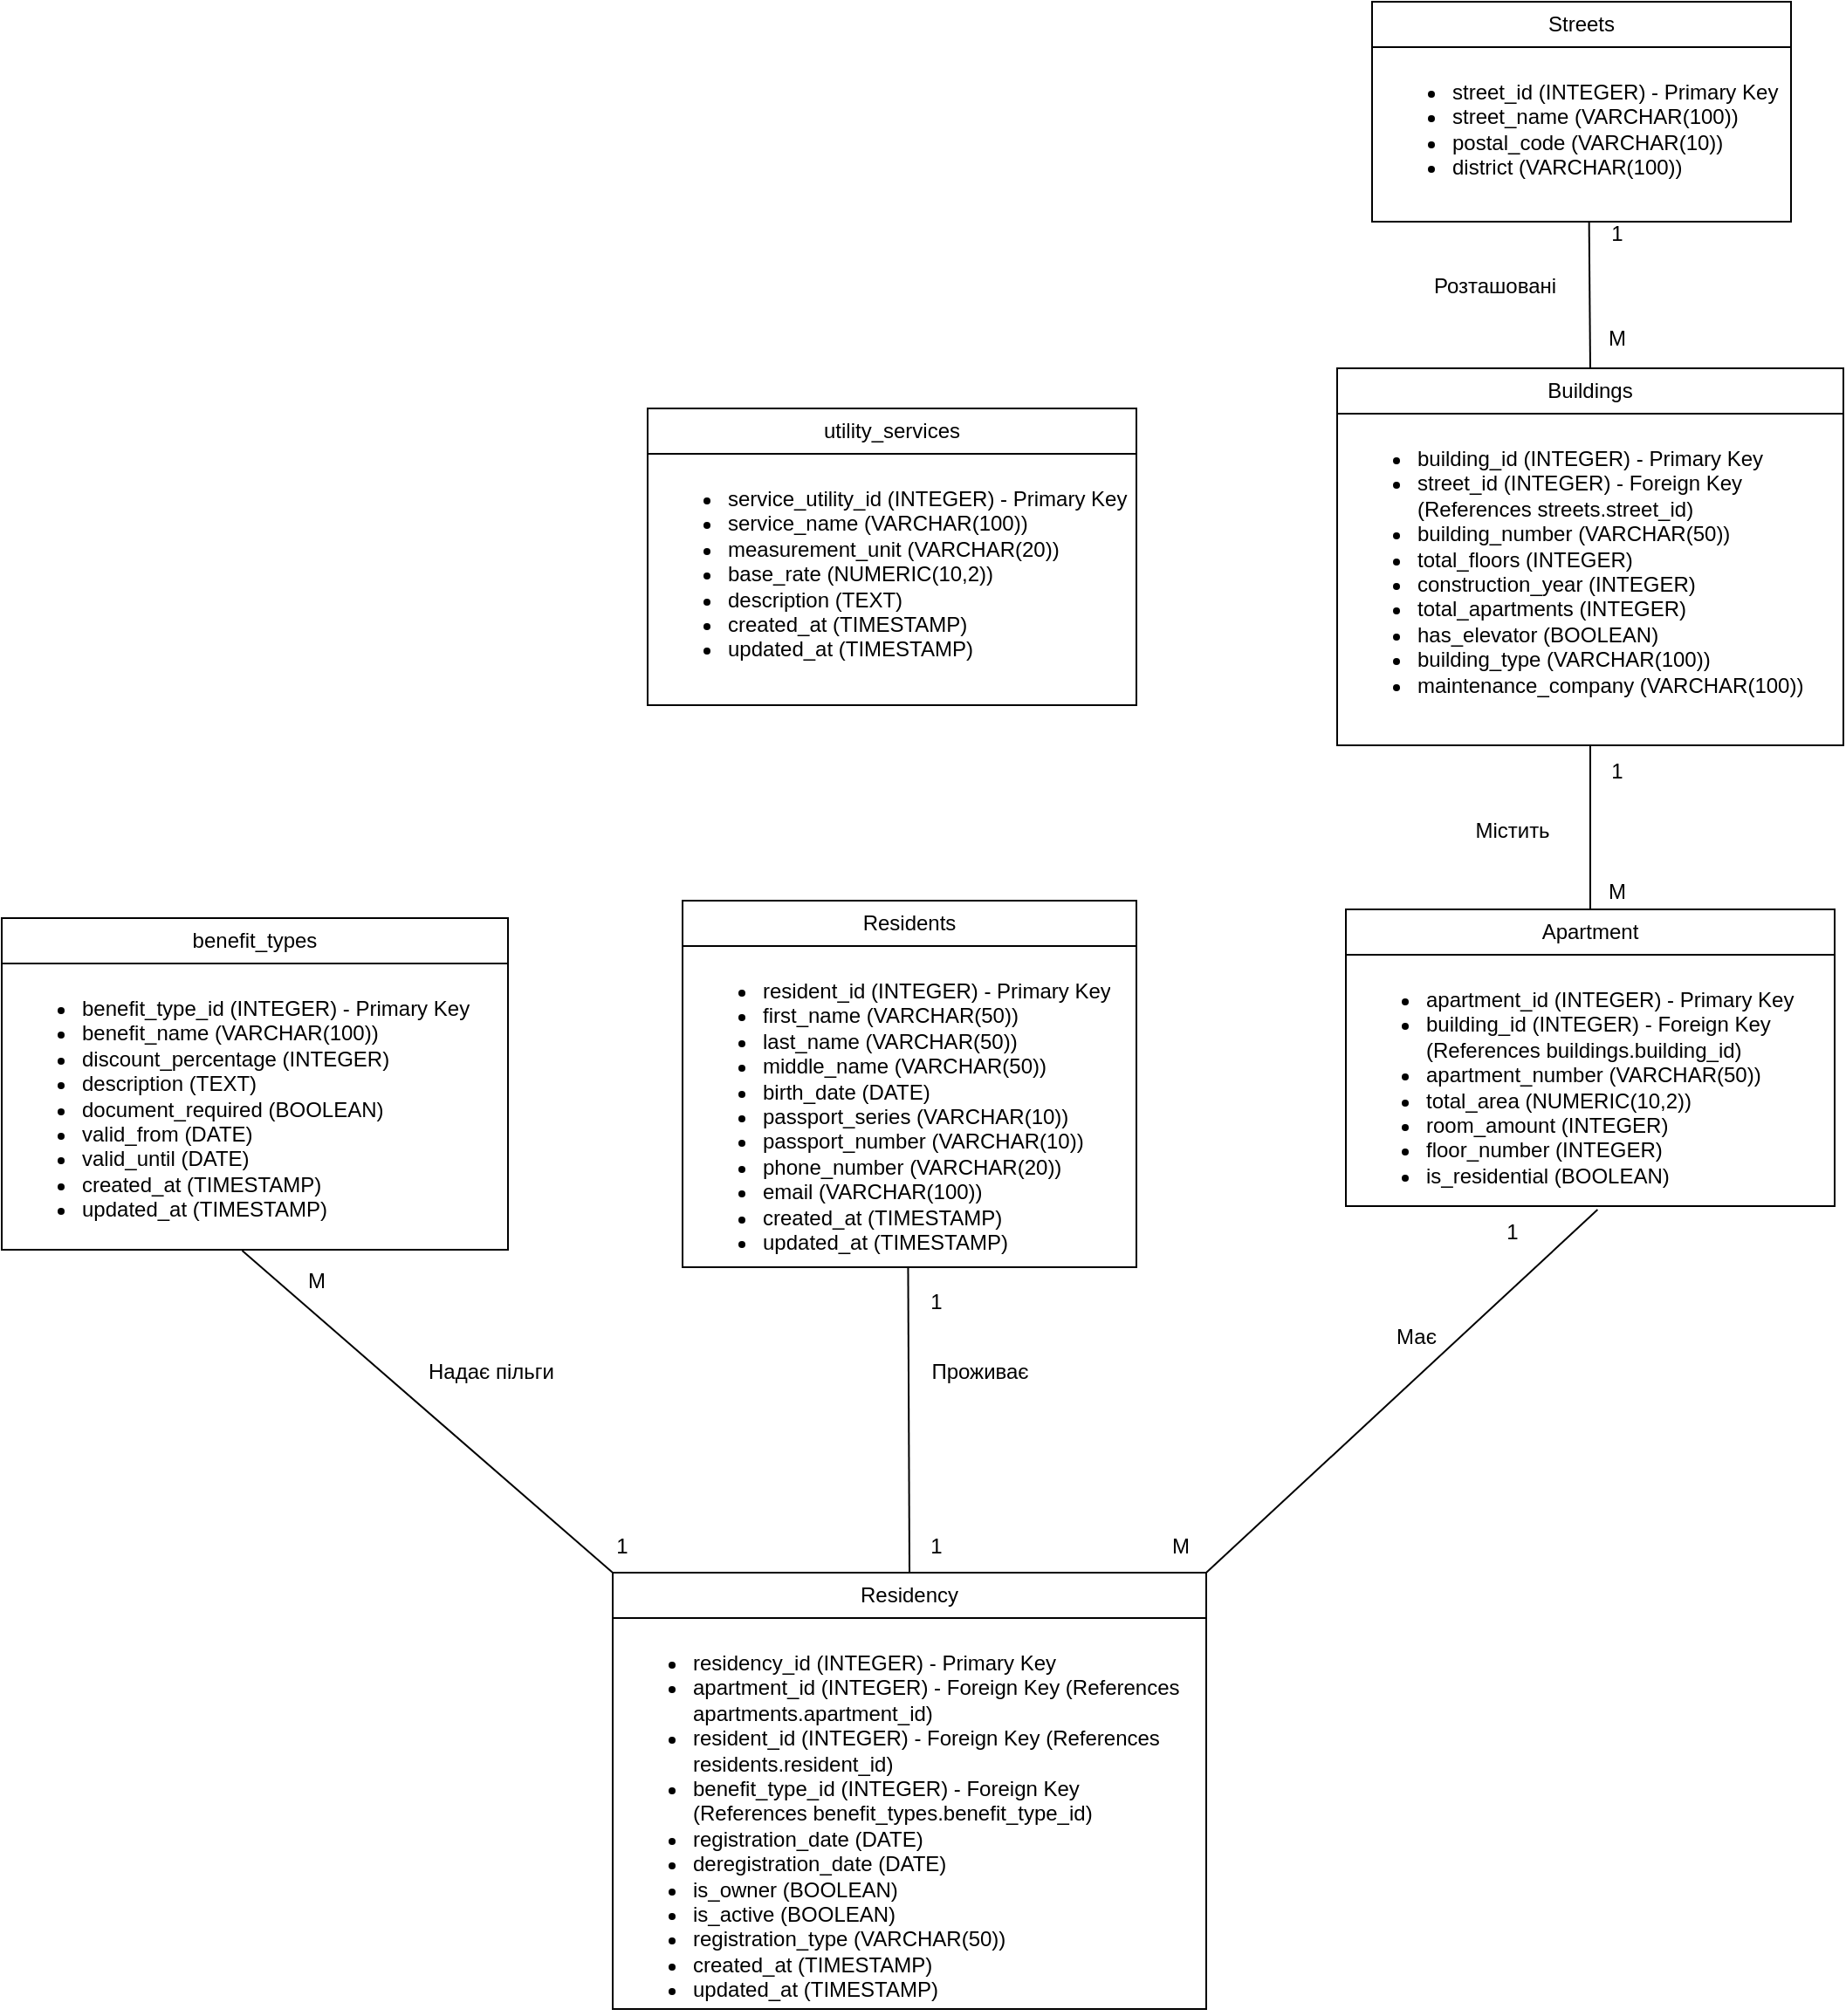 <mxfile version="25.0.1">
  <diagram name="Page-1" id="bnRe_ejI0fqwbNmE97B7">
    <mxGraphModel dx="1526" dy="1039" grid="1" gridSize="10" guides="1" tooltips="1" connect="1" arrows="1" fold="1" page="1" pageScale="1" pageWidth="850" pageHeight="1100" math="0" shadow="0">
      <root>
        <mxCell id="0" />
        <mxCell id="1" parent="0" />
        <mxCell id="Nyzj9Mi_cRwOXTGhpB7W-1" value="benefit_types" style="swimlane;fontStyle=0;childLayout=stackLayout;horizontal=1;startSize=26;fillColor=none;horizontalStack=0;resizeParent=1;resizeParentMax=0;resizeLast=0;collapsible=1;marginBottom=0;whiteSpace=wrap;html=1;" vertex="1" parent="1">
          <mxGeometry x="130" y="595" width="290" height="190" as="geometry" />
        </mxCell>
        <mxCell id="Nyzj9Mi_cRwOXTGhpB7W-2" value="&lt;div&gt;&lt;ul&gt;&lt;li&gt;benefit_type_id (INTEGER) - Primary Key&lt;/li&gt;&lt;li&gt;benefit_name (VARCHAR(100))&lt;/li&gt;&lt;li&gt;discount_percentage (INTEGER)&lt;/li&gt;&lt;li&gt;description (TEXT)&lt;/li&gt;&lt;li&gt;document_required (BOOLEAN)&lt;/li&gt;&lt;li&gt;valid_from (DATE)&lt;/li&gt;&lt;li&gt;valid_until (DATE)&lt;/li&gt;&lt;li&gt;created_at (TIMESTAMP)&lt;/li&gt;&lt;li&gt;updated_at (TIMESTAMP)&lt;/li&gt;&lt;/ul&gt;&lt;/div&gt;" style="text;strokeColor=none;fillColor=none;align=left;verticalAlign=top;spacingLeft=4;spacingRight=4;overflow=hidden;rotatable=0;points=[[0,0.5],[1,0.5]];portConstraint=eastwest;whiteSpace=wrap;html=1;" vertex="1" parent="Nyzj9Mi_cRwOXTGhpB7W-1">
          <mxGeometry y="26" width="290" height="164" as="geometry" />
        </mxCell>
        <mxCell id="Nyzj9Mi_cRwOXTGhpB7W-5" value="Residents" style="swimlane;fontStyle=0;childLayout=stackLayout;horizontal=1;startSize=26;fillColor=none;horizontalStack=0;resizeParent=1;resizeParentMax=0;resizeLast=0;collapsible=1;marginBottom=0;whiteSpace=wrap;html=1;" vertex="1" parent="1">
          <mxGeometry x="520" y="585" width="260" height="210" as="geometry" />
        </mxCell>
        <mxCell id="Nyzj9Mi_cRwOXTGhpB7W-6" value="&lt;div&gt;&lt;ul&gt;&lt;li&gt;resident_id (INTEGER) - Primary Key&lt;/li&gt;&lt;li&gt;first_name (VARCHAR(50))&lt;/li&gt;&lt;li&gt;last_name (VARCHAR(50))&lt;/li&gt;&lt;li&gt;middle_name (VARCHAR(50))&lt;/li&gt;&lt;li&gt;birth_date (DATE)&lt;/li&gt;&lt;li&gt;passport_series (VARCHAR(10))&lt;/li&gt;&lt;li&gt;passport_number (VARCHAR(10))&lt;/li&gt;&lt;li&gt;phone_number (VARCHAR(20))&lt;/li&gt;&lt;li&gt;email (VARCHAR(100))&lt;/li&gt;&lt;li&gt;created_at (TIMESTAMP)&lt;/li&gt;&lt;li&gt;updated_at (TIMESTAMP)&lt;/li&gt;&lt;/ul&gt;&lt;/div&gt;" style="text;strokeColor=none;fillColor=none;align=left;verticalAlign=top;spacingLeft=4;spacingRight=4;overflow=hidden;rotatable=0;points=[[0,0.5],[1,0.5]];portConstraint=eastwest;whiteSpace=wrap;html=1;" vertex="1" parent="Nyzj9Mi_cRwOXTGhpB7W-5">
          <mxGeometry y="26" width="260" height="184" as="geometry" />
        </mxCell>
        <mxCell id="Nyzj9Mi_cRwOXTGhpB7W-9" value="Apartment" style="swimlane;fontStyle=0;childLayout=stackLayout;horizontal=1;startSize=26;fillColor=none;horizontalStack=0;resizeParent=1;resizeParentMax=0;resizeLast=0;collapsible=1;marginBottom=0;whiteSpace=wrap;html=1;" vertex="1" parent="1">
          <mxGeometry x="900" y="590" width="280" height="170" as="geometry" />
        </mxCell>
        <mxCell id="Nyzj9Mi_cRwOXTGhpB7W-10" value="&lt;div&gt;&lt;ul&gt;&lt;li&gt;apartment_id (INTEGER) - Primary Key&lt;/li&gt;&lt;li&gt;building_id (INTEGER) - Foreign Key (References buildings.building_id)&lt;/li&gt;&lt;li&gt;apartment_number (VARCHAR(50))&lt;/li&gt;&lt;li&gt;total_area (NUMERIC(10,2))&lt;/li&gt;&lt;li&gt;room_amount (INTEGER)&lt;/li&gt;&lt;li&gt;floor_number (INTEGER)&lt;/li&gt;&lt;li&gt;is_residential (BOOLEAN)&lt;/li&gt;&lt;/ul&gt;&lt;/div&gt;" style="text;strokeColor=none;fillColor=none;align=left;verticalAlign=top;spacingLeft=4;spacingRight=4;overflow=hidden;rotatable=0;points=[[0,0.5],[1,0.5]];portConstraint=eastwest;whiteSpace=wrap;html=1;" vertex="1" parent="Nyzj9Mi_cRwOXTGhpB7W-9">
          <mxGeometry y="26" width="280" height="144" as="geometry" />
        </mxCell>
        <mxCell id="Nyzj9Mi_cRwOXTGhpB7W-13" value="Residency" style="swimlane;fontStyle=0;childLayout=stackLayout;horizontal=1;startSize=26;fillColor=none;horizontalStack=0;resizeParent=1;resizeParentMax=0;resizeLast=0;collapsible=1;marginBottom=0;whiteSpace=wrap;html=1;" vertex="1" parent="1">
          <mxGeometry x="480" y="970" width="340" height="250" as="geometry" />
        </mxCell>
        <mxCell id="Nyzj9Mi_cRwOXTGhpB7W-14" value="&lt;div&gt;&lt;ul&gt;&lt;li&gt;residency_id (INTEGER) - Primary Key&lt;/li&gt;&lt;li&gt;apartment_id (INTEGER) - Foreign Key (References apartments.apartment_id)&lt;/li&gt;&lt;li&gt;resident_id (INTEGER) - Foreign Key (References residents.resident_id)&lt;/li&gt;&lt;li&gt;benefit_type_id (INTEGER) - Foreign Key (References benefit_types.benefit_type_id)&lt;/li&gt;&lt;li&gt;registration_date (DATE)&lt;/li&gt;&lt;li&gt;deregistration_date (DATE)&lt;/li&gt;&lt;li&gt;is_owner (BOOLEAN)&lt;/li&gt;&lt;li&gt;is_active (BOOLEAN)&lt;/li&gt;&lt;li&gt;registration_type (VARCHAR(50))&lt;/li&gt;&lt;li&gt;created_at (TIMESTAMP)&lt;/li&gt;&lt;li&gt;updated_at (TIMESTAMP)&lt;/li&gt;&lt;/ul&gt;&lt;/div&gt;" style="text;strokeColor=none;fillColor=none;align=left;verticalAlign=top;spacingLeft=4;spacingRight=4;overflow=hidden;rotatable=0;points=[[0,0.5],[1,0.5]];portConstraint=eastwest;whiteSpace=wrap;html=1;" vertex="1" parent="Nyzj9Mi_cRwOXTGhpB7W-13">
          <mxGeometry y="26" width="340" height="224" as="geometry" />
        </mxCell>
        <mxCell id="Nyzj9Mi_cRwOXTGhpB7W-21" value="utility_services" style="swimlane;fontStyle=0;childLayout=stackLayout;horizontal=1;startSize=26;fillColor=none;horizontalStack=0;resizeParent=1;resizeParentMax=0;resizeLast=0;collapsible=1;marginBottom=0;whiteSpace=wrap;html=1;" vertex="1" parent="1">
          <mxGeometry x="500" y="303" width="280" height="170" as="geometry" />
        </mxCell>
        <mxCell id="Nyzj9Mi_cRwOXTGhpB7W-24" value="&lt;div&gt;&lt;ul&gt;&lt;li&gt;service_utility_id (INTEGER) - Primary Key&lt;/li&gt;&lt;li&gt;service_name (VARCHAR(100))&lt;/li&gt;&lt;li&gt;measurement_unit (VARCHAR(20))&lt;/li&gt;&lt;li&gt;base_rate (NUMERIC(10,2))&lt;/li&gt;&lt;li&gt;description (TEXT)&lt;/li&gt;&lt;li&gt;created_at (TIMESTAMP)&lt;/li&gt;&lt;li&gt;updated_at (TIMESTAMP)&lt;/li&gt;&lt;/ul&gt;&lt;/div&gt;" style="text;strokeColor=none;fillColor=none;align=left;verticalAlign=top;spacingLeft=4;spacingRight=4;overflow=hidden;rotatable=0;points=[[0,0.5],[1,0.5]];portConstraint=eastwest;whiteSpace=wrap;html=1;" vertex="1" parent="Nyzj9Mi_cRwOXTGhpB7W-21">
          <mxGeometry y="26" width="280" height="144" as="geometry" />
        </mxCell>
        <mxCell id="Nyzj9Mi_cRwOXTGhpB7W-25" value="Buildings" style="swimlane;fontStyle=0;childLayout=stackLayout;horizontal=1;startSize=26;fillColor=none;horizontalStack=0;resizeParent=1;resizeParentMax=0;resizeLast=0;collapsible=1;marginBottom=0;whiteSpace=wrap;html=1;" vertex="1" parent="1">
          <mxGeometry x="895" y="280" width="290" height="216" as="geometry" />
        </mxCell>
        <mxCell id="Nyzj9Mi_cRwOXTGhpB7W-26" value="&lt;div&gt;&lt;ul&gt;&lt;li&gt;building_id (INTEGER) - Primary Key&lt;/li&gt;&lt;li&gt;street_id (INTEGER) - Foreign Key (References streets.street_id)&lt;/li&gt;&lt;li&gt;building_number (VARCHAR(50))&lt;/li&gt;&lt;li&gt;total_floors (INTEGER)&lt;/li&gt;&lt;li&gt;construction_year (INTEGER)&lt;/li&gt;&lt;li&gt;total_apartments (INTEGER)&lt;/li&gt;&lt;li&gt;has_elevator (BOOLEAN)&lt;/li&gt;&lt;li&gt;building_type (VARCHAR(100))&lt;/li&gt;&lt;li&gt;maintenance_company (VARCHAR(100))&lt;/li&gt;&lt;/ul&gt;&lt;/div&gt;" style="text;strokeColor=none;fillColor=none;align=left;verticalAlign=top;spacingLeft=4;spacingRight=4;overflow=hidden;rotatable=0;points=[[0,0.5],[1,0.5]];portConstraint=eastwest;whiteSpace=wrap;html=1;" vertex="1" parent="Nyzj9Mi_cRwOXTGhpB7W-25">
          <mxGeometry y="26" width="290" height="190" as="geometry" />
        </mxCell>
        <mxCell id="Nyzj9Mi_cRwOXTGhpB7W-27" value="Streets" style="swimlane;fontStyle=0;childLayout=stackLayout;horizontal=1;startSize=26;fillColor=none;horizontalStack=0;resizeParent=1;resizeParentMax=0;resizeLast=0;collapsible=1;marginBottom=0;whiteSpace=wrap;html=1;" vertex="1" parent="1">
          <mxGeometry x="915" y="70" width="240" height="126" as="geometry" />
        </mxCell>
        <mxCell id="Nyzj9Mi_cRwOXTGhpB7W-28" value="&lt;div&gt;&lt;ul&gt;&lt;li&gt;street_id (INTEGER) - Primary Key&lt;/li&gt;&lt;li&gt;street_name (VARCHAR(100))&lt;/li&gt;&lt;li&gt;postal_code (VARCHAR(10))&lt;/li&gt;&lt;li&gt;district (VARCHAR(100))&lt;/li&gt;&lt;/ul&gt;&lt;/div&gt;" style="text;strokeColor=none;fillColor=none;align=left;verticalAlign=top;spacingLeft=4;spacingRight=4;overflow=hidden;rotatable=0;points=[[0,0.5],[1,0.5]];portConstraint=eastwest;whiteSpace=wrap;html=1;" vertex="1" parent="Nyzj9Mi_cRwOXTGhpB7W-27">
          <mxGeometry y="26" width="240" height="100" as="geometry" />
        </mxCell>
        <mxCell id="Nyzj9Mi_cRwOXTGhpB7W-36" value="Надає пільги" style="text;html=1;align=center;verticalAlign=middle;resizable=0;points=[];autosize=1;strokeColor=none;fillColor=none;" vertex="1" parent="1">
          <mxGeometry x="360" y="840" width="100" height="30" as="geometry" />
        </mxCell>
        <mxCell id="Nyzj9Mi_cRwOXTGhpB7W-37" value="Проживає" style="text;html=1;align=center;verticalAlign=middle;resizable=0;points=[];autosize=1;strokeColor=none;fillColor=none;" vertex="1" parent="1">
          <mxGeometry x="650" y="840" width="80" height="30" as="geometry" />
        </mxCell>
        <mxCell id="Nyzj9Mi_cRwOXTGhpB7W-38" value="Має" style="text;html=1;align=center;verticalAlign=middle;resizable=0;points=[];autosize=1;strokeColor=none;fillColor=none;" vertex="1" parent="1">
          <mxGeometry x="915" y="820" width="50" height="30" as="geometry" />
        </mxCell>
        <mxCell id="Nyzj9Mi_cRwOXTGhpB7W-39" value="Містить" style="text;html=1;align=center;verticalAlign=middle;resizable=0;points=[];autosize=1;strokeColor=none;fillColor=none;" vertex="1" parent="1">
          <mxGeometry x="960" y="530" width="70" height="30" as="geometry" />
        </mxCell>
        <mxCell id="Nyzj9Mi_cRwOXTGhpB7W-40" value="Розташовані" style="text;html=1;align=center;verticalAlign=middle;resizable=0;points=[];autosize=1;strokeColor=none;fillColor=none;" vertex="1" parent="1">
          <mxGeometry x="940" y="218" width="90" height="30" as="geometry" />
        </mxCell>
        <mxCell id="Nyzj9Mi_cRwOXTGhpB7W-49" value="" style="endArrow=none;html=1;rounded=0;curved=1;entryX=0.515;entryY=1.014;entryDx=0;entryDy=0;entryPerimeter=0;" edge="1" parent="1" target="Nyzj9Mi_cRwOXTGhpB7W-10">
          <mxGeometry width="50" height="50" relative="1" as="geometry">
            <mxPoint x="820" y="970" as="sourcePoint" />
            <mxPoint x="870" y="920" as="targetPoint" />
          </mxGeometry>
        </mxCell>
        <mxCell id="Nyzj9Mi_cRwOXTGhpB7W-51" value="" style="endArrow=none;html=1;rounded=0;curved=1;entryX=0.497;entryY=1.002;entryDx=0;entryDy=0;entryPerimeter=0;" edge="1" parent="1" target="Nyzj9Mi_cRwOXTGhpB7W-6">
          <mxGeometry width="50" height="50" relative="1" as="geometry">
            <mxPoint x="650" y="970" as="sourcePoint" />
            <mxPoint x="700" y="920" as="targetPoint" />
          </mxGeometry>
        </mxCell>
        <mxCell id="Nyzj9Mi_cRwOXTGhpB7W-52" value="" style="endArrow=none;html=1;rounded=0;curved=1;entryX=0.475;entryY=1.003;entryDx=0;entryDy=0;entryPerimeter=0;" edge="1" parent="1" target="Nyzj9Mi_cRwOXTGhpB7W-2">
          <mxGeometry width="50" height="50" relative="1" as="geometry">
            <mxPoint x="480" y="970" as="sourcePoint" />
            <mxPoint x="530" y="920" as="targetPoint" />
          </mxGeometry>
        </mxCell>
        <mxCell id="Nyzj9Mi_cRwOXTGhpB7W-53" value="" style="endArrow=none;html=1;rounded=0;curved=1;entryX=0.5;entryY=1;entryDx=0;entryDy=0;exitX=0.5;exitY=0;exitDx=0;exitDy=0;" edge="1" parent="1" source="Nyzj9Mi_cRwOXTGhpB7W-9" target="Nyzj9Mi_cRwOXTGhpB7W-25">
          <mxGeometry width="50" height="50" relative="1" as="geometry">
            <mxPoint x="1040" y="585" as="sourcePoint" />
            <mxPoint x="1040" y="500" as="targetPoint" />
          </mxGeometry>
        </mxCell>
        <mxCell id="Nyzj9Mi_cRwOXTGhpB7W-54" value="" style="endArrow=none;html=1;rounded=0;curved=1;entryX=0.518;entryY=0.995;entryDx=0;entryDy=0;entryPerimeter=0;" edge="1" parent="1" target="Nyzj9Mi_cRwOXTGhpB7W-28">
          <mxGeometry width="50" height="50" relative="1" as="geometry">
            <mxPoint x="1040" y="280" as="sourcePoint" />
            <mxPoint x="1090" y="230" as="targetPoint" />
          </mxGeometry>
        </mxCell>
        <mxCell id="Nyzj9Mi_cRwOXTGhpB7W-55" value="1" style="text;html=1;align=center;verticalAlign=middle;resizable=0;points=[];autosize=1;strokeColor=none;fillColor=none;" vertex="1" parent="1">
          <mxGeometry x="1040" y="188" width="30" height="30" as="geometry" />
        </mxCell>
        <mxCell id="Nyzj9Mi_cRwOXTGhpB7W-56" value="М" style="text;html=1;align=center;verticalAlign=middle;resizable=0;points=[];autosize=1;strokeColor=none;fillColor=none;" vertex="1" parent="1">
          <mxGeometry x="1040" y="248" width="30" height="30" as="geometry" />
        </mxCell>
        <mxCell id="Nyzj9Mi_cRwOXTGhpB7W-57" value="1" style="text;html=1;align=center;verticalAlign=middle;resizable=0;points=[];autosize=1;strokeColor=none;fillColor=none;" vertex="1" parent="1">
          <mxGeometry x="980" y="760" width="30" height="30" as="geometry" />
        </mxCell>
        <mxCell id="Nyzj9Mi_cRwOXTGhpB7W-58" value="М" style="text;html=1;align=center;verticalAlign=middle;resizable=0;points=[];autosize=1;strokeColor=none;fillColor=none;" vertex="1" parent="1">
          <mxGeometry x="790" y="940" width="30" height="30" as="geometry" />
        </mxCell>
        <mxCell id="Nyzj9Mi_cRwOXTGhpB7W-59" value="1" style="text;html=1;align=center;verticalAlign=middle;resizable=0;points=[];autosize=1;strokeColor=none;fillColor=none;" vertex="1" parent="1">
          <mxGeometry x="650" y="800" width="30" height="30" as="geometry" />
        </mxCell>
        <mxCell id="Nyzj9Mi_cRwOXTGhpB7W-60" value="1" style="text;html=1;align=center;verticalAlign=middle;resizable=0;points=[];autosize=1;strokeColor=none;fillColor=none;" vertex="1" parent="1">
          <mxGeometry x="650" y="940" width="30" height="30" as="geometry" />
        </mxCell>
        <mxCell id="Nyzj9Mi_cRwOXTGhpB7W-61" value="1" style="text;html=1;align=center;verticalAlign=middle;resizable=0;points=[];autosize=1;strokeColor=none;fillColor=none;" vertex="1" parent="1">
          <mxGeometry x="470" y="940" width="30" height="30" as="geometry" />
        </mxCell>
        <mxCell id="Nyzj9Mi_cRwOXTGhpB7W-62" value="М" style="text;html=1;align=center;verticalAlign=middle;resizable=0;points=[];autosize=1;strokeColor=none;fillColor=none;" vertex="1" parent="1">
          <mxGeometry x="295" y="788" width="30" height="30" as="geometry" />
        </mxCell>
        <mxCell id="Nyzj9Mi_cRwOXTGhpB7W-63" value="1" style="text;html=1;align=center;verticalAlign=middle;resizable=0;points=[];autosize=1;strokeColor=none;fillColor=none;" vertex="1" parent="1">
          <mxGeometry x="1040" y="496" width="30" height="30" as="geometry" />
        </mxCell>
        <mxCell id="Nyzj9Mi_cRwOXTGhpB7W-64" value="M" style="text;html=1;align=center;verticalAlign=middle;resizable=0;points=[];autosize=1;strokeColor=none;fillColor=none;" vertex="1" parent="1">
          <mxGeometry x="1040" y="565" width="30" height="30" as="geometry" />
        </mxCell>
      </root>
    </mxGraphModel>
  </diagram>
</mxfile>

